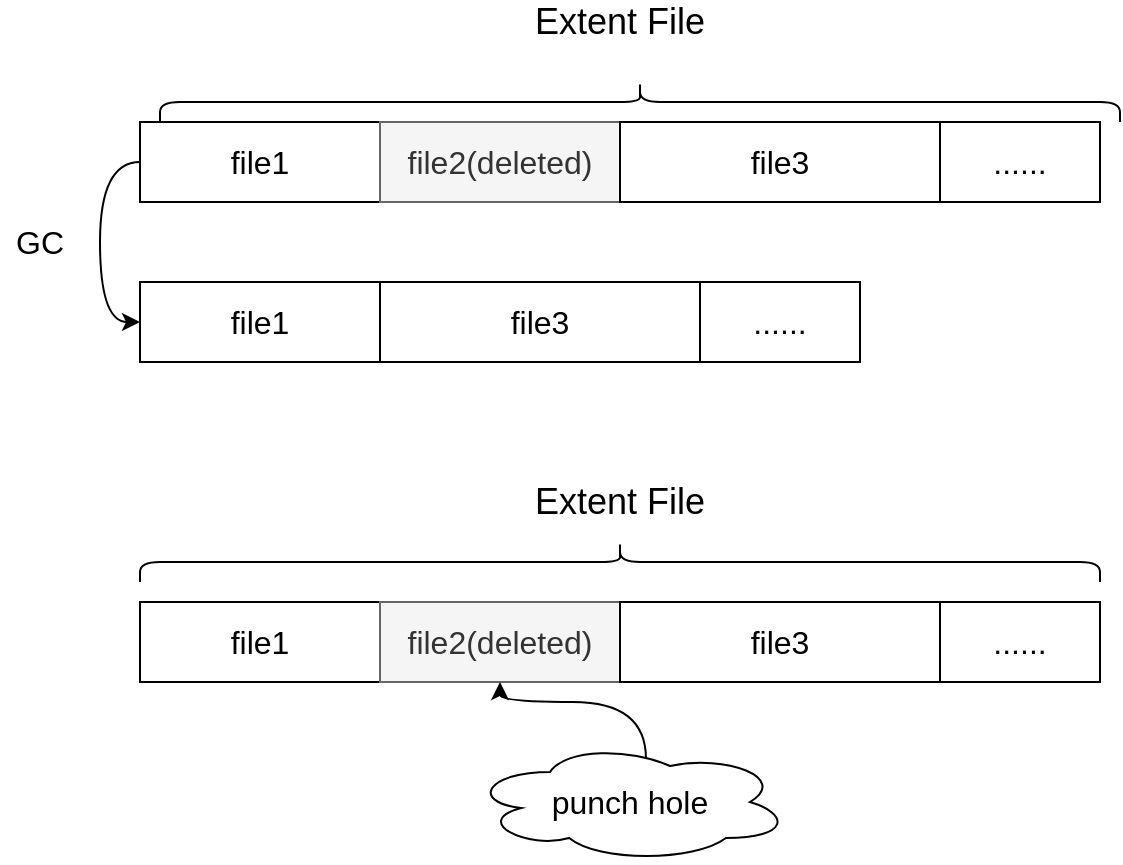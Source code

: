 <mxfile version="12.9.2" type="github">
  <diagram id="rxemiTS4Cghn9tVPRcRa" name="Page-1">
    <mxGraphModel dx="815" dy="477" grid="1" gridSize="10" guides="1" tooltips="1" connect="1" arrows="1" fold="1" page="1" pageScale="1" pageWidth="827" pageHeight="1169" math="0" shadow="0">
      <root>
        <mxCell id="0" />
        <mxCell id="1" parent="0" />
        <mxCell id="uATNZxcQeEhFYaSImwkO-14" style="edgeStyle=orthogonalEdgeStyle;orthogonalLoop=1;jettySize=auto;html=1;entryX=0;entryY=0.5;entryDx=0;entryDy=0;curved=1;exitX=0;exitY=0.5;exitDx=0;exitDy=0;" edge="1" parent="1" source="uATNZxcQeEhFYaSImwkO-1" target="uATNZxcQeEhFYaSImwkO-6">
          <mxGeometry relative="1" as="geometry" />
        </mxCell>
        <mxCell id="uATNZxcQeEhFYaSImwkO-1" value="&lt;font style=&quot;font-size: 16px&quot;&gt;file1&lt;/font&gt;" style="rounded=0;whiteSpace=wrap;html=1;" vertex="1" parent="1">
          <mxGeometry x="120" y="120" width="120" height="40" as="geometry" />
        </mxCell>
        <mxCell id="uATNZxcQeEhFYaSImwkO-2" value="&lt;font style=&quot;font-size: 16px&quot;&gt;file2(deleted)&lt;/font&gt;" style="rounded=0;whiteSpace=wrap;html=1;glass=0;shadow=0;comic=0;fillColor=#f5f5f5;strokeColor=#666666;fontColor=#333333;" vertex="1" parent="1">
          <mxGeometry x="240" y="120" width="120" height="40" as="geometry" />
        </mxCell>
        <mxCell id="uATNZxcQeEhFYaSImwkO-3" value="&lt;font style=&quot;font-size: 16px&quot;&gt;file3&lt;/font&gt;" style="rounded=0;whiteSpace=wrap;html=1;" vertex="1" parent="1">
          <mxGeometry x="360" y="120" width="160" height="40" as="geometry" />
        </mxCell>
        <mxCell id="uATNZxcQeEhFYaSImwkO-4" value="&lt;font style=&quot;font-size: 16px&quot;&gt;......&lt;/font&gt;" style="rounded=0;whiteSpace=wrap;html=1;" vertex="1" parent="1">
          <mxGeometry x="520" y="120" width="80" height="40" as="geometry" />
        </mxCell>
        <mxCell id="uATNZxcQeEhFYaSImwkO-6" value="&lt;font style=&quot;font-size: 16px&quot;&gt;file1&lt;/font&gt;" style="rounded=0;whiteSpace=wrap;html=1;" vertex="1" parent="1">
          <mxGeometry x="120" y="200" width="120" height="40" as="geometry" />
        </mxCell>
        <mxCell id="uATNZxcQeEhFYaSImwkO-8" value="&lt;font style=&quot;font-size: 16px&quot;&gt;file3&lt;/font&gt;" style="rounded=0;whiteSpace=wrap;html=1;" vertex="1" parent="1">
          <mxGeometry x="240" y="200" width="160" height="40" as="geometry" />
        </mxCell>
        <mxCell id="uATNZxcQeEhFYaSImwkO-9" value="&lt;font style=&quot;font-size: 16px&quot;&gt;......&lt;/font&gt;" style="rounded=0;whiteSpace=wrap;html=1;" vertex="1" parent="1">
          <mxGeometry x="400" y="200" width="80" height="40" as="geometry" />
        </mxCell>
        <mxCell id="uATNZxcQeEhFYaSImwkO-10" value="" style="shape=curlyBracket;whiteSpace=wrap;html=1;rounded=1;shadow=0;glass=0;comic=0;fillColor=#ffffff;gradientColor=none;rotation=90;" vertex="1" parent="1">
          <mxGeometry x="350" y="100" width="20" height="480" as="geometry" />
        </mxCell>
        <mxCell id="uATNZxcQeEhFYaSImwkO-12" value="&lt;font style=&quot;font-size: 18px&quot;&gt;Extent File&lt;/font&gt;" style="text;html=1;strokeColor=none;fillColor=none;align=center;verticalAlign=middle;whiteSpace=wrap;rounded=0;shadow=0;glass=0;comic=0;" vertex="1" parent="1">
          <mxGeometry x="285" y="60" width="150" height="20" as="geometry" />
        </mxCell>
        <mxCell id="uATNZxcQeEhFYaSImwkO-15" value="&lt;font style=&quot;font-size: 16px&quot;&gt;GC&lt;/font&gt;" style="text;html=1;strokeColor=none;fillColor=none;align=center;verticalAlign=middle;whiteSpace=wrap;rounded=0;shadow=0;glass=0;comic=0;" vertex="1" parent="1">
          <mxGeometry x="50" y="170" width="40" height="20" as="geometry" />
        </mxCell>
        <mxCell id="uATNZxcQeEhFYaSImwkO-16" value="&lt;font style=&quot;font-size: 16px&quot;&gt;file1&lt;/font&gt;" style="rounded=0;whiteSpace=wrap;html=1;" vertex="1" parent="1">
          <mxGeometry x="120" y="360" width="120" height="40" as="geometry" />
        </mxCell>
        <mxCell id="uATNZxcQeEhFYaSImwkO-17" value="&lt;font style=&quot;font-size: 16px&quot;&gt;file2(deleted)&lt;/font&gt;" style="rounded=0;whiteSpace=wrap;html=1;glass=0;shadow=0;comic=0;fillColor=#f5f5f5;strokeColor=#666666;fontColor=#333333;" vertex="1" parent="1">
          <mxGeometry x="240" y="360" width="120" height="40" as="geometry" />
        </mxCell>
        <mxCell id="uATNZxcQeEhFYaSImwkO-18" value="&lt;font style=&quot;font-size: 16px&quot;&gt;file3&lt;/font&gt;" style="rounded=0;whiteSpace=wrap;html=1;" vertex="1" parent="1">
          <mxGeometry x="360" y="360" width="160" height="40" as="geometry" />
        </mxCell>
        <mxCell id="uATNZxcQeEhFYaSImwkO-19" value="&lt;font style=&quot;font-size: 16px&quot;&gt;......&lt;/font&gt;" style="rounded=0;whiteSpace=wrap;html=1;" vertex="1" parent="1">
          <mxGeometry x="520" y="360" width="80" height="40" as="geometry" />
        </mxCell>
        <mxCell id="uATNZxcQeEhFYaSImwkO-20" value="" style="shape=curlyBracket;whiteSpace=wrap;html=1;rounded=1;shadow=0;glass=0;comic=0;fillColor=#ffffff;gradientColor=none;rotation=90;" vertex="1" parent="1">
          <mxGeometry x="360" y="-130" width="20" height="480" as="geometry" />
        </mxCell>
        <mxCell id="uATNZxcQeEhFYaSImwkO-21" value="&lt;font style=&quot;font-size: 18px&quot;&gt;Extent File&lt;/font&gt;" style="text;html=1;strokeColor=none;fillColor=none;align=center;verticalAlign=middle;whiteSpace=wrap;rounded=0;shadow=0;glass=0;comic=0;" vertex="1" parent="1">
          <mxGeometry x="285" y="300" width="150" height="20" as="geometry" />
        </mxCell>
        <mxCell id="uATNZxcQeEhFYaSImwkO-24" style="edgeStyle=orthogonalEdgeStyle;curved=1;orthogonalLoop=1;jettySize=auto;html=1;entryX=0.5;entryY=1;entryDx=0;entryDy=0;exitX=0.55;exitY=0.142;exitDx=0;exitDy=0;exitPerimeter=0;" edge="1" parent="1" source="uATNZxcQeEhFYaSImwkO-23" target="uATNZxcQeEhFYaSImwkO-17">
          <mxGeometry relative="1" as="geometry" />
        </mxCell>
        <mxCell id="uATNZxcQeEhFYaSImwkO-23" value="&lt;font style=&quot;font-size: 16px&quot;&gt;punch hole&lt;/font&gt;" style="ellipse;shape=cloud;whiteSpace=wrap;html=1;shadow=0;glass=0;comic=0;fillColor=#ffffff;gradientColor=none;" vertex="1" parent="1">
          <mxGeometry x="285" y="430" width="160" height="60" as="geometry" />
        </mxCell>
      </root>
    </mxGraphModel>
  </diagram>
</mxfile>
